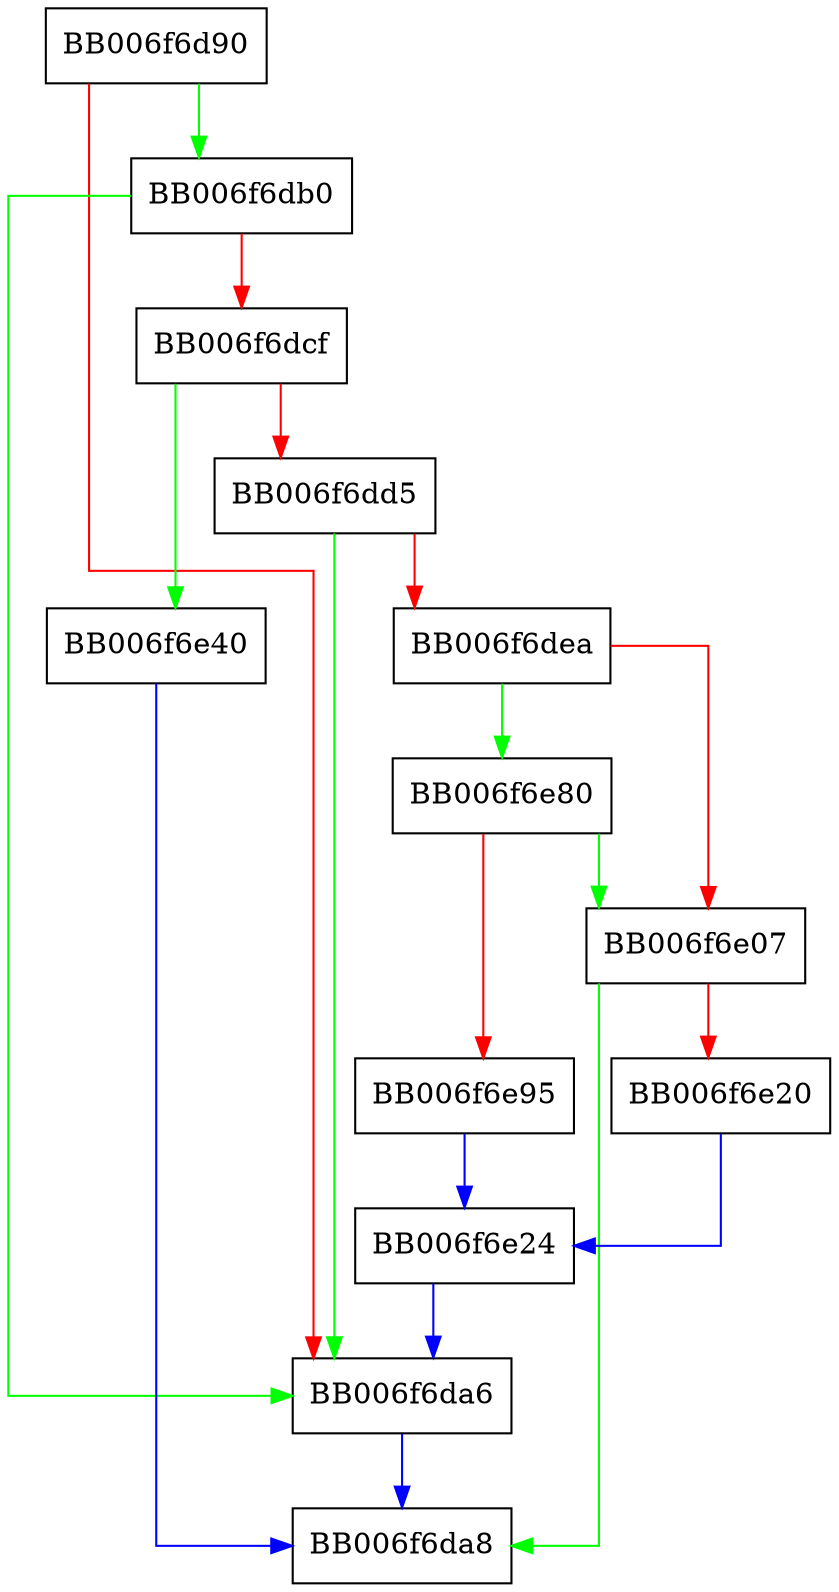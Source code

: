 digraph rsa_ripemd160_verify_recover_init {
  node [shape="box"];
  graph [splines=ortho];
  BB006f6d90 -> BB006f6db0 [color="green"];
  BB006f6d90 -> BB006f6da6 [color="red"];
  BB006f6da6 -> BB006f6da8 [color="blue"];
  BB006f6db0 -> BB006f6da6 [color="green"];
  BB006f6db0 -> BB006f6dcf [color="red"];
  BB006f6dcf -> BB006f6e40 [color="green"];
  BB006f6dcf -> BB006f6dd5 [color="red"];
  BB006f6dd5 -> BB006f6da6 [color="green"];
  BB006f6dd5 -> BB006f6dea [color="red"];
  BB006f6dea -> BB006f6e80 [color="green"];
  BB006f6dea -> BB006f6e07 [color="red"];
  BB006f6e07 -> BB006f6da8 [color="green"];
  BB006f6e07 -> BB006f6e20 [color="red"];
  BB006f6e20 -> BB006f6e24 [color="blue"];
  BB006f6e24 -> BB006f6da6 [color="blue"];
  BB006f6e40 -> BB006f6da8 [color="blue"];
  BB006f6e80 -> BB006f6e07 [color="green"];
  BB006f6e80 -> BB006f6e95 [color="red"];
  BB006f6e95 -> BB006f6e24 [color="blue"];
}